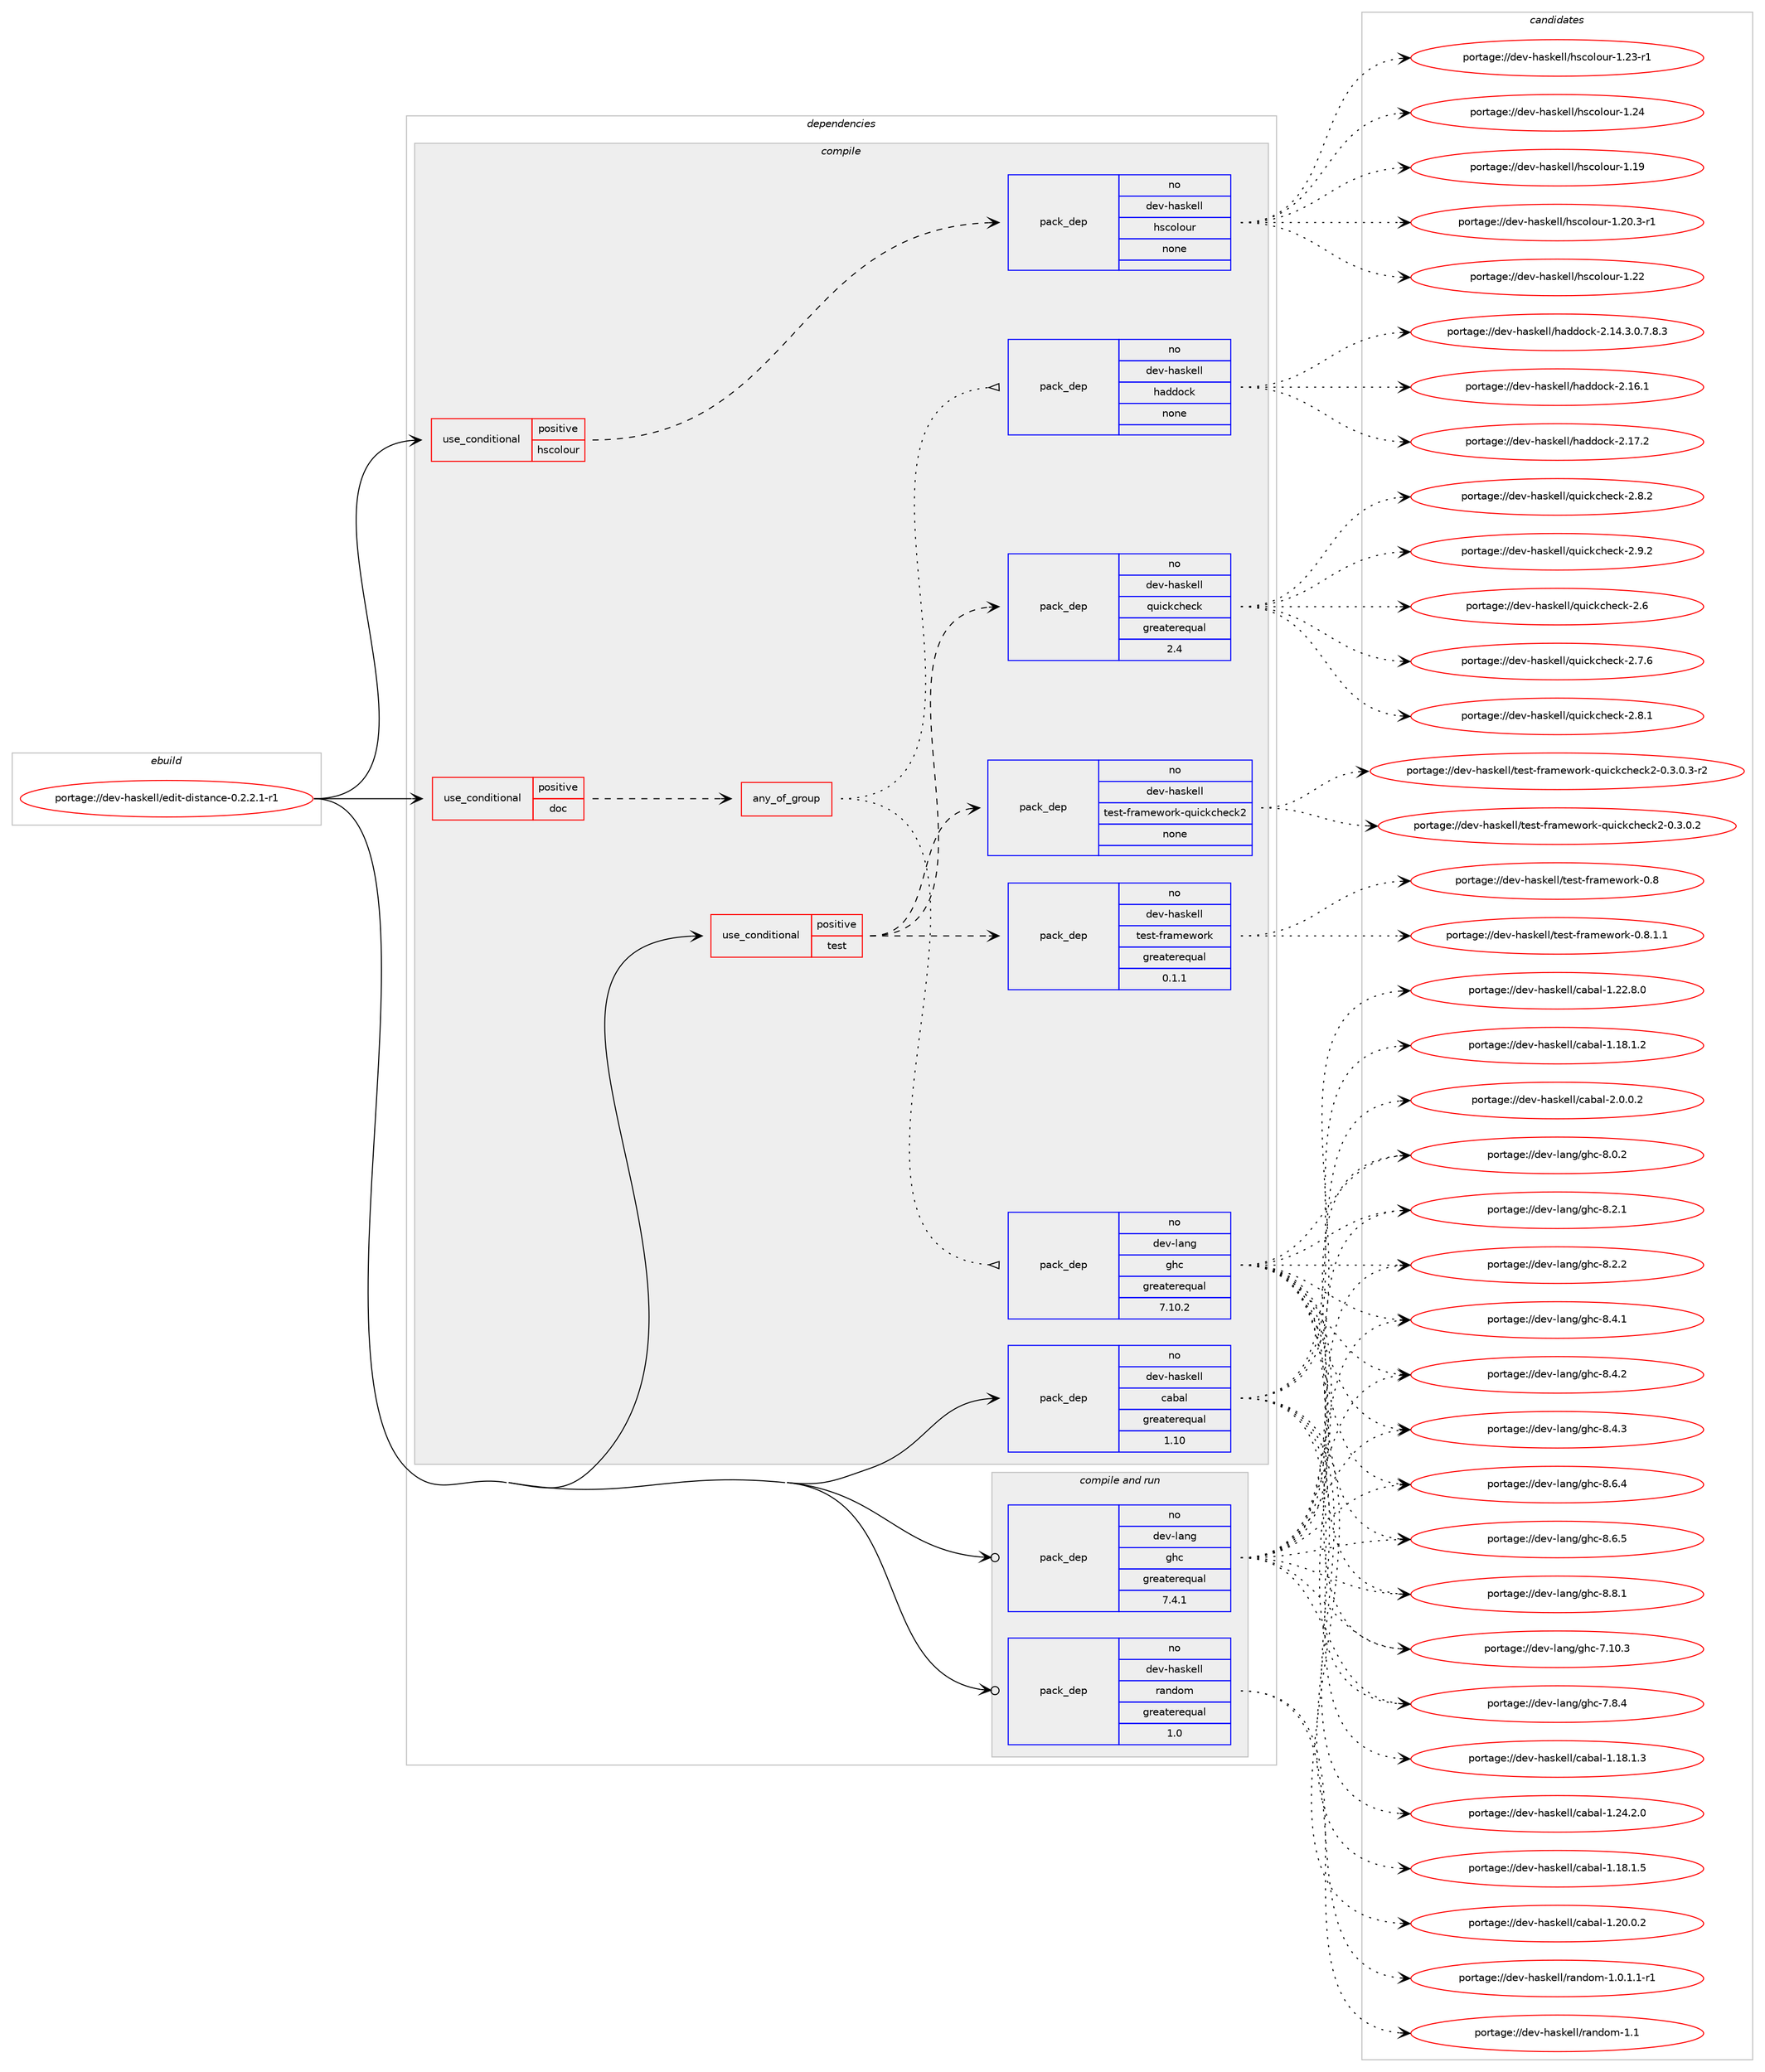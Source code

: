 digraph prolog {

# *************
# Graph options
# *************

newrank=true;
concentrate=true;
compound=true;
graph [rankdir=LR,fontname=Helvetica,fontsize=10,ranksep=1.5];#, ranksep=2.5, nodesep=0.2];
edge  [arrowhead=vee];
node  [fontname=Helvetica,fontsize=10];

# **********
# The ebuild
# **********

subgraph cluster_leftcol {
color=gray;
rank=same;
label=<<i>ebuild</i>>;
id [label="portage://dev-haskell/edit-distance-0.2.2.1-r1", color=red, width=4, href="../dev-haskell/edit-distance-0.2.2.1-r1.svg"];
}

# ****************
# The dependencies
# ****************

subgraph cluster_midcol {
color=gray;
label=<<i>dependencies</i>>;
subgraph cluster_compile {
fillcolor="#eeeeee";
style=filled;
label=<<i>compile</i>>;
subgraph cond15012 {
dependency66968 [label=<<TABLE BORDER="0" CELLBORDER="1" CELLSPACING="0" CELLPADDING="4"><TR><TD ROWSPAN="3" CELLPADDING="10">use_conditional</TD></TR><TR><TD>positive</TD></TR><TR><TD>doc</TD></TR></TABLE>>, shape=none, color=red];
subgraph any1622 {
dependency66969 [label=<<TABLE BORDER="0" CELLBORDER="1" CELLSPACING="0" CELLPADDING="4"><TR><TD CELLPADDING="10">any_of_group</TD></TR></TABLE>>, shape=none, color=red];subgraph pack50275 {
dependency66970 [label=<<TABLE BORDER="0" CELLBORDER="1" CELLSPACING="0" CELLPADDING="4" WIDTH="220"><TR><TD ROWSPAN="6" CELLPADDING="30">pack_dep</TD></TR><TR><TD WIDTH="110">no</TD></TR><TR><TD>dev-haskell</TD></TR><TR><TD>haddock</TD></TR><TR><TD>none</TD></TR><TR><TD></TD></TR></TABLE>>, shape=none, color=blue];
}
dependency66969:e -> dependency66970:w [weight=20,style="dotted",arrowhead="oinv"];
subgraph pack50276 {
dependency66971 [label=<<TABLE BORDER="0" CELLBORDER="1" CELLSPACING="0" CELLPADDING="4" WIDTH="220"><TR><TD ROWSPAN="6" CELLPADDING="30">pack_dep</TD></TR><TR><TD WIDTH="110">no</TD></TR><TR><TD>dev-lang</TD></TR><TR><TD>ghc</TD></TR><TR><TD>greaterequal</TD></TR><TR><TD>7.10.2</TD></TR></TABLE>>, shape=none, color=blue];
}
dependency66969:e -> dependency66971:w [weight=20,style="dotted",arrowhead="oinv"];
}
dependency66968:e -> dependency66969:w [weight=20,style="dashed",arrowhead="vee"];
}
id:e -> dependency66968:w [weight=20,style="solid",arrowhead="vee"];
subgraph cond15013 {
dependency66972 [label=<<TABLE BORDER="0" CELLBORDER="1" CELLSPACING="0" CELLPADDING="4"><TR><TD ROWSPAN="3" CELLPADDING="10">use_conditional</TD></TR><TR><TD>positive</TD></TR><TR><TD>hscolour</TD></TR></TABLE>>, shape=none, color=red];
subgraph pack50277 {
dependency66973 [label=<<TABLE BORDER="0" CELLBORDER="1" CELLSPACING="0" CELLPADDING="4" WIDTH="220"><TR><TD ROWSPAN="6" CELLPADDING="30">pack_dep</TD></TR><TR><TD WIDTH="110">no</TD></TR><TR><TD>dev-haskell</TD></TR><TR><TD>hscolour</TD></TR><TR><TD>none</TD></TR><TR><TD></TD></TR></TABLE>>, shape=none, color=blue];
}
dependency66972:e -> dependency66973:w [weight=20,style="dashed",arrowhead="vee"];
}
id:e -> dependency66972:w [weight=20,style="solid",arrowhead="vee"];
subgraph cond15014 {
dependency66974 [label=<<TABLE BORDER="0" CELLBORDER="1" CELLSPACING="0" CELLPADDING="4"><TR><TD ROWSPAN="3" CELLPADDING="10">use_conditional</TD></TR><TR><TD>positive</TD></TR><TR><TD>test</TD></TR></TABLE>>, shape=none, color=red];
subgraph pack50278 {
dependency66975 [label=<<TABLE BORDER="0" CELLBORDER="1" CELLSPACING="0" CELLPADDING="4" WIDTH="220"><TR><TD ROWSPAN="6" CELLPADDING="30">pack_dep</TD></TR><TR><TD WIDTH="110">no</TD></TR><TR><TD>dev-haskell</TD></TR><TR><TD>quickcheck</TD></TR><TR><TD>greaterequal</TD></TR><TR><TD>2.4</TD></TR></TABLE>>, shape=none, color=blue];
}
dependency66974:e -> dependency66975:w [weight=20,style="dashed",arrowhead="vee"];
subgraph pack50279 {
dependency66976 [label=<<TABLE BORDER="0" CELLBORDER="1" CELLSPACING="0" CELLPADDING="4" WIDTH="220"><TR><TD ROWSPAN="6" CELLPADDING="30">pack_dep</TD></TR><TR><TD WIDTH="110">no</TD></TR><TR><TD>dev-haskell</TD></TR><TR><TD>test-framework</TD></TR><TR><TD>greaterequal</TD></TR><TR><TD>0.1.1</TD></TR></TABLE>>, shape=none, color=blue];
}
dependency66974:e -> dependency66976:w [weight=20,style="dashed",arrowhead="vee"];
subgraph pack50280 {
dependency66977 [label=<<TABLE BORDER="0" CELLBORDER="1" CELLSPACING="0" CELLPADDING="4" WIDTH="220"><TR><TD ROWSPAN="6" CELLPADDING="30">pack_dep</TD></TR><TR><TD WIDTH="110">no</TD></TR><TR><TD>dev-haskell</TD></TR><TR><TD>test-framework-quickcheck2</TD></TR><TR><TD>none</TD></TR><TR><TD></TD></TR></TABLE>>, shape=none, color=blue];
}
dependency66974:e -> dependency66977:w [weight=20,style="dashed",arrowhead="vee"];
}
id:e -> dependency66974:w [weight=20,style="solid",arrowhead="vee"];
subgraph pack50281 {
dependency66978 [label=<<TABLE BORDER="0" CELLBORDER="1" CELLSPACING="0" CELLPADDING="4" WIDTH="220"><TR><TD ROWSPAN="6" CELLPADDING="30">pack_dep</TD></TR><TR><TD WIDTH="110">no</TD></TR><TR><TD>dev-haskell</TD></TR><TR><TD>cabal</TD></TR><TR><TD>greaterequal</TD></TR><TR><TD>1.10</TD></TR></TABLE>>, shape=none, color=blue];
}
id:e -> dependency66978:w [weight=20,style="solid",arrowhead="vee"];
}
subgraph cluster_compileandrun {
fillcolor="#eeeeee";
style=filled;
label=<<i>compile and run</i>>;
subgraph pack50282 {
dependency66979 [label=<<TABLE BORDER="0" CELLBORDER="1" CELLSPACING="0" CELLPADDING="4" WIDTH="220"><TR><TD ROWSPAN="6" CELLPADDING="30">pack_dep</TD></TR><TR><TD WIDTH="110">no</TD></TR><TR><TD>dev-haskell</TD></TR><TR><TD>random</TD></TR><TR><TD>greaterequal</TD></TR><TR><TD>1.0</TD></TR></TABLE>>, shape=none, color=blue];
}
id:e -> dependency66979:w [weight=20,style="solid",arrowhead="odotvee"];
subgraph pack50283 {
dependency66980 [label=<<TABLE BORDER="0" CELLBORDER="1" CELLSPACING="0" CELLPADDING="4" WIDTH="220"><TR><TD ROWSPAN="6" CELLPADDING="30">pack_dep</TD></TR><TR><TD WIDTH="110">no</TD></TR><TR><TD>dev-lang</TD></TR><TR><TD>ghc</TD></TR><TR><TD>greaterequal</TD></TR><TR><TD>7.4.1</TD></TR></TABLE>>, shape=none, color=blue];
}
id:e -> dependency66980:w [weight=20,style="solid",arrowhead="odotvee"];
}
subgraph cluster_run {
fillcolor="#eeeeee";
style=filled;
label=<<i>run</i>>;
}
}

# **************
# The candidates
# **************

subgraph cluster_choices {
rank=same;
color=gray;
label=<<i>candidates</i>>;

subgraph choice50275 {
color=black;
nodesep=1;
choiceportage1001011184510497115107101108108471049710010011199107455046495246514648465546564651 [label="portage://dev-haskell/haddock-2.14.3.0.7.8.3", color=red, width=4,href="../dev-haskell/haddock-2.14.3.0.7.8.3.svg"];
choiceportage100101118451049711510710110810847104971001001119910745504649544649 [label="portage://dev-haskell/haddock-2.16.1", color=red, width=4,href="../dev-haskell/haddock-2.16.1.svg"];
choiceportage100101118451049711510710110810847104971001001119910745504649554650 [label="portage://dev-haskell/haddock-2.17.2", color=red, width=4,href="../dev-haskell/haddock-2.17.2.svg"];
dependency66970:e -> choiceportage1001011184510497115107101108108471049710010011199107455046495246514648465546564651:w [style=dotted,weight="100"];
dependency66970:e -> choiceportage100101118451049711510710110810847104971001001119910745504649544649:w [style=dotted,weight="100"];
dependency66970:e -> choiceportage100101118451049711510710110810847104971001001119910745504649554650:w [style=dotted,weight="100"];
}
subgraph choice50276 {
color=black;
nodesep=1;
choiceportage1001011184510897110103471031049945554649484651 [label="portage://dev-lang/ghc-7.10.3", color=red, width=4,href="../dev-lang/ghc-7.10.3.svg"];
choiceportage10010111845108971101034710310499455546564652 [label="portage://dev-lang/ghc-7.8.4", color=red, width=4,href="../dev-lang/ghc-7.8.4.svg"];
choiceportage10010111845108971101034710310499455646484650 [label="portage://dev-lang/ghc-8.0.2", color=red, width=4,href="../dev-lang/ghc-8.0.2.svg"];
choiceportage10010111845108971101034710310499455646504649 [label="portage://dev-lang/ghc-8.2.1", color=red, width=4,href="../dev-lang/ghc-8.2.1.svg"];
choiceportage10010111845108971101034710310499455646504650 [label="portage://dev-lang/ghc-8.2.2", color=red, width=4,href="../dev-lang/ghc-8.2.2.svg"];
choiceportage10010111845108971101034710310499455646524649 [label="portage://dev-lang/ghc-8.4.1", color=red, width=4,href="../dev-lang/ghc-8.4.1.svg"];
choiceportage10010111845108971101034710310499455646524650 [label="portage://dev-lang/ghc-8.4.2", color=red, width=4,href="../dev-lang/ghc-8.4.2.svg"];
choiceportage10010111845108971101034710310499455646524651 [label="portage://dev-lang/ghc-8.4.3", color=red, width=4,href="../dev-lang/ghc-8.4.3.svg"];
choiceportage10010111845108971101034710310499455646544652 [label="portage://dev-lang/ghc-8.6.4", color=red, width=4,href="../dev-lang/ghc-8.6.4.svg"];
choiceportage10010111845108971101034710310499455646544653 [label="portage://dev-lang/ghc-8.6.5", color=red, width=4,href="../dev-lang/ghc-8.6.5.svg"];
choiceportage10010111845108971101034710310499455646564649 [label="portage://dev-lang/ghc-8.8.1", color=red, width=4,href="../dev-lang/ghc-8.8.1.svg"];
dependency66971:e -> choiceportage1001011184510897110103471031049945554649484651:w [style=dotted,weight="100"];
dependency66971:e -> choiceportage10010111845108971101034710310499455546564652:w [style=dotted,weight="100"];
dependency66971:e -> choiceportage10010111845108971101034710310499455646484650:w [style=dotted,weight="100"];
dependency66971:e -> choiceportage10010111845108971101034710310499455646504649:w [style=dotted,weight="100"];
dependency66971:e -> choiceportage10010111845108971101034710310499455646504650:w [style=dotted,weight="100"];
dependency66971:e -> choiceportage10010111845108971101034710310499455646524649:w [style=dotted,weight="100"];
dependency66971:e -> choiceportage10010111845108971101034710310499455646524650:w [style=dotted,weight="100"];
dependency66971:e -> choiceportage10010111845108971101034710310499455646524651:w [style=dotted,weight="100"];
dependency66971:e -> choiceportage10010111845108971101034710310499455646544652:w [style=dotted,weight="100"];
dependency66971:e -> choiceportage10010111845108971101034710310499455646544653:w [style=dotted,weight="100"];
dependency66971:e -> choiceportage10010111845108971101034710310499455646564649:w [style=dotted,weight="100"];
}
subgraph choice50277 {
color=black;
nodesep=1;
choiceportage100101118451049711510710110810847104115991111081111171144549464957 [label="portage://dev-haskell/hscolour-1.19", color=red, width=4,href="../dev-haskell/hscolour-1.19.svg"];
choiceportage10010111845104971151071011081084710411599111108111117114454946504846514511449 [label="portage://dev-haskell/hscolour-1.20.3-r1", color=red, width=4,href="../dev-haskell/hscolour-1.20.3-r1.svg"];
choiceportage100101118451049711510710110810847104115991111081111171144549465050 [label="portage://dev-haskell/hscolour-1.22", color=red, width=4,href="../dev-haskell/hscolour-1.22.svg"];
choiceportage1001011184510497115107101108108471041159911110811111711445494650514511449 [label="portage://dev-haskell/hscolour-1.23-r1", color=red, width=4,href="../dev-haskell/hscolour-1.23-r1.svg"];
choiceportage100101118451049711510710110810847104115991111081111171144549465052 [label="portage://dev-haskell/hscolour-1.24", color=red, width=4,href="../dev-haskell/hscolour-1.24.svg"];
dependency66973:e -> choiceportage100101118451049711510710110810847104115991111081111171144549464957:w [style=dotted,weight="100"];
dependency66973:e -> choiceportage10010111845104971151071011081084710411599111108111117114454946504846514511449:w [style=dotted,weight="100"];
dependency66973:e -> choiceportage100101118451049711510710110810847104115991111081111171144549465050:w [style=dotted,weight="100"];
dependency66973:e -> choiceportage1001011184510497115107101108108471041159911110811111711445494650514511449:w [style=dotted,weight="100"];
dependency66973:e -> choiceportage100101118451049711510710110810847104115991111081111171144549465052:w [style=dotted,weight="100"];
}
subgraph choice50278 {
color=black;
nodesep=1;
choiceportage10010111845104971151071011081084711311710599107991041019910745504654 [label="portage://dev-haskell/quickcheck-2.6", color=red, width=4,href="../dev-haskell/quickcheck-2.6.svg"];
choiceportage100101118451049711510710110810847113117105991079910410199107455046554654 [label="portage://dev-haskell/quickcheck-2.7.6", color=red, width=4,href="../dev-haskell/quickcheck-2.7.6.svg"];
choiceportage100101118451049711510710110810847113117105991079910410199107455046564649 [label="portage://dev-haskell/quickcheck-2.8.1", color=red, width=4,href="../dev-haskell/quickcheck-2.8.1.svg"];
choiceportage100101118451049711510710110810847113117105991079910410199107455046564650 [label="portage://dev-haskell/quickcheck-2.8.2", color=red, width=4,href="../dev-haskell/quickcheck-2.8.2.svg"];
choiceportage100101118451049711510710110810847113117105991079910410199107455046574650 [label="portage://dev-haskell/quickcheck-2.9.2", color=red, width=4,href="../dev-haskell/quickcheck-2.9.2.svg"];
dependency66975:e -> choiceportage10010111845104971151071011081084711311710599107991041019910745504654:w [style=dotted,weight="100"];
dependency66975:e -> choiceportage100101118451049711510710110810847113117105991079910410199107455046554654:w [style=dotted,weight="100"];
dependency66975:e -> choiceportage100101118451049711510710110810847113117105991079910410199107455046564649:w [style=dotted,weight="100"];
dependency66975:e -> choiceportage100101118451049711510710110810847113117105991079910410199107455046564650:w [style=dotted,weight="100"];
dependency66975:e -> choiceportage100101118451049711510710110810847113117105991079910410199107455046574650:w [style=dotted,weight="100"];
}
subgraph choice50279 {
color=black;
nodesep=1;
choiceportage100101118451049711510710110810847116101115116451021149710910111911111410745484656 [label="portage://dev-haskell/test-framework-0.8", color=red, width=4,href="../dev-haskell/test-framework-0.8.svg"];
choiceportage10010111845104971151071011081084711610111511645102114971091011191111141074548465646494649 [label="portage://dev-haskell/test-framework-0.8.1.1", color=red, width=4,href="../dev-haskell/test-framework-0.8.1.1.svg"];
dependency66976:e -> choiceportage100101118451049711510710110810847116101115116451021149710910111911111410745484656:w [style=dotted,weight="100"];
dependency66976:e -> choiceportage10010111845104971151071011081084711610111511645102114971091011191111141074548465646494649:w [style=dotted,weight="100"];
}
subgraph choice50280 {
color=black;
nodesep=1;
choiceportage100101118451049711510710110810847116101115116451021149710910111911111410745113117105991079910410199107504548465146484650 [label="portage://dev-haskell/test-framework-quickcheck2-0.3.0.2", color=red, width=4,href="../dev-haskell/test-framework-quickcheck2-0.3.0.2.svg"];
choiceportage1001011184510497115107101108108471161011151164510211497109101119111114107451131171059910799104101991075045484651464846514511450 [label="portage://dev-haskell/test-framework-quickcheck2-0.3.0.3-r2", color=red, width=4,href="../dev-haskell/test-framework-quickcheck2-0.3.0.3-r2.svg"];
dependency66977:e -> choiceportage100101118451049711510710110810847116101115116451021149710910111911111410745113117105991079910410199107504548465146484650:w [style=dotted,weight="100"];
dependency66977:e -> choiceportage1001011184510497115107101108108471161011151164510211497109101119111114107451131171059910799104101991075045484651464846514511450:w [style=dotted,weight="100"];
}
subgraph choice50281 {
color=black;
nodesep=1;
choiceportage10010111845104971151071011081084799979897108454946495646494650 [label="portage://dev-haskell/cabal-1.18.1.2", color=red, width=4,href="../dev-haskell/cabal-1.18.1.2.svg"];
choiceportage10010111845104971151071011081084799979897108454946495646494651 [label="portage://dev-haskell/cabal-1.18.1.3", color=red, width=4,href="../dev-haskell/cabal-1.18.1.3.svg"];
choiceportage10010111845104971151071011081084799979897108454946495646494653 [label="portage://dev-haskell/cabal-1.18.1.5", color=red, width=4,href="../dev-haskell/cabal-1.18.1.5.svg"];
choiceportage10010111845104971151071011081084799979897108454946504846484650 [label="portage://dev-haskell/cabal-1.20.0.2", color=red, width=4,href="../dev-haskell/cabal-1.20.0.2.svg"];
choiceportage10010111845104971151071011081084799979897108454946505046564648 [label="portage://dev-haskell/cabal-1.22.8.0", color=red, width=4,href="../dev-haskell/cabal-1.22.8.0.svg"];
choiceportage10010111845104971151071011081084799979897108454946505246504648 [label="portage://dev-haskell/cabal-1.24.2.0", color=red, width=4,href="../dev-haskell/cabal-1.24.2.0.svg"];
choiceportage100101118451049711510710110810847999798971084550464846484650 [label="portage://dev-haskell/cabal-2.0.0.2", color=red, width=4,href="../dev-haskell/cabal-2.0.0.2.svg"];
dependency66978:e -> choiceportage10010111845104971151071011081084799979897108454946495646494650:w [style=dotted,weight="100"];
dependency66978:e -> choiceportage10010111845104971151071011081084799979897108454946495646494651:w [style=dotted,weight="100"];
dependency66978:e -> choiceportage10010111845104971151071011081084799979897108454946495646494653:w [style=dotted,weight="100"];
dependency66978:e -> choiceportage10010111845104971151071011081084799979897108454946504846484650:w [style=dotted,weight="100"];
dependency66978:e -> choiceportage10010111845104971151071011081084799979897108454946505046564648:w [style=dotted,weight="100"];
dependency66978:e -> choiceportage10010111845104971151071011081084799979897108454946505246504648:w [style=dotted,weight="100"];
dependency66978:e -> choiceportage100101118451049711510710110810847999798971084550464846484650:w [style=dotted,weight="100"];
}
subgraph choice50282 {
color=black;
nodesep=1;
choiceportage1001011184510497115107101108108471149711010011110945494648464946494511449 [label="portage://dev-haskell/random-1.0.1.1-r1", color=red, width=4,href="../dev-haskell/random-1.0.1.1-r1.svg"];
choiceportage1001011184510497115107101108108471149711010011110945494649 [label="portage://dev-haskell/random-1.1", color=red, width=4,href="../dev-haskell/random-1.1.svg"];
dependency66979:e -> choiceportage1001011184510497115107101108108471149711010011110945494648464946494511449:w [style=dotted,weight="100"];
dependency66979:e -> choiceportage1001011184510497115107101108108471149711010011110945494649:w [style=dotted,weight="100"];
}
subgraph choice50283 {
color=black;
nodesep=1;
choiceportage1001011184510897110103471031049945554649484651 [label="portage://dev-lang/ghc-7.10.3", color=red, width=4,href="../dev-lang/ghc-7.10.3.svg"];
choiceportage10010111845108971101034710310499455546564652 [label="portage://dev-lang/ghc-7.8.4", color=red, width=4,href="../dev-lang/ghc-7.8.4.svg"];
choiceportage10010111845108971101034710310499455646484650 [label="portage://dev-lang/ghc-8.0.2", color=red, width=4,href="../dev-lang/ghc-8.0.2.svg"];
choiceportage10010111845108971101034710310499455646504649 [label="portage://dev-lang/ghc-8.2.1", color=red, width=4,href="../dev-lang/ghc-8.2.1.svg"];
choiceportage10010111845108971101034710310499455646504650 [label="portage://dev-lang/ghc-8.2.2", color=red, width=4,href="../dev-lang/ghc-8.2.2.svg"];
choiceportage10010111845108971101034710310499455646524649 [label="portage://dev-lang/ghc-8.4.1", color=red, width=4,href="../dev-lang/ghc-8.4.1.svg"];
choiceportage10010111845108971101034710310499455646524650 [label="portage://dev-lang/ghc-8.4.2", color=red, width=4,href="../dev-lang/ghc-8.4.2.svg"];
choiceportage10010111845108971101034710310499455646524651 [label="portage://dev-lang/ghc-8.4.3", color=red, width=4,href="../dev-lang/ghc-8.4.3.svg"];
choiceportage10010111845108971101034710310499455646544652 [label="portage://dev-lang/ghc-8.6.4", color=red, width=4,href="../dev-lang/ghc-8.6.4.svg"];
choiceportage10010111845108971101034710310499455646544653 [label="portage://dev-lang/ghc-8.6.5", color=red, width=4,href="../dev-lang/ghc-8.6.5.svg"];
choiceportage10010111845108971101034710310499455646564649 [label="portage://dev-lang/ghc-8.8.1", color=red, width=4,href="../dev-lang/ghc-8.8.1.svg"];
dependency66980:e -> choiceportage1001011184510897110103471031049945554649484651:w [style=dotted,weight="100"];
dependency66980:e -> choiceportage10010111845108971101034710310499455546564652:w [style=dotted,weight="100"];
dependency66980:e -> choiceportage10010111845108971101034710310499455646484650:w [style=dotted,weight="100"];
dependency66980:e -> choiceportage10010111845108971101034710310499455646504649:w [style=dotted,weight="100"];
dependency66980:e -> choiceportage10010111845108971101034710310499455646504650:w [style=dotted,weight="100"];
dependency66980:e -> choiceportage10010111845108971101034710310499455646524649:w [style=dotted,weight="100"];
dependency66980:e -> choiceportage10010111845108971101034710310499455646524650:w [style=dotted,weight="100"];
dependency66980:e -> choiceportage10010111845108971101034710310499455646524651:w [style=dotted,weight="100"];
dependency66980:e -> choiceportage10010111845108971101034710310499455646544652:w [style=dotted,weight="100"];
dependency66980:e -> choiceportage10010111845108971101034710310499455646544653:w [style=dotted,weight="100"];
dependency66980:e -> choiceportage10010111845108971101034710310499455646564649:w [style=dotted,weight="100"];
}
}

}
